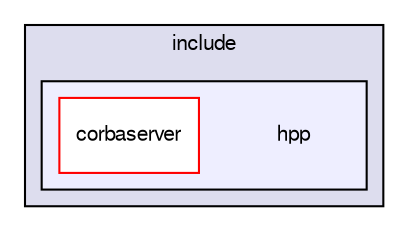 digraph "hpp" {
  compound=true
  node [ fontsize="10", fontname="FreeSans"];
  edge [ labelfontsize="10", labelfontname="FreeSans"];
  subgraph clusterdir_8f2980731aba7ec7b9fcae5764f196e3 {
    graph [ bgcolor="#ddddee", pencolor="black", label="include" fontname="FreeSans", fontsize="10", URL="dir_8f2980731aba7ec7b9fcae5764f196e3.html"]
  subgraph clusterdir_c4acc8125a68a1581c9300f24bbe91b7 {
    graph [ bgcolor="#eeeeff", pencolor="black", label="" URL="dir_c4acc8125a68a1581c9300f24bbe91b7.html"];
    dir_c4acc8125a68a1581c9300f24bbe91b7 [shape=plaintext label="hpp"];
    dir_a343c98083516877116cf70ea0c21067 [shape=box label="corbaserver" color="red" fillcolor="white" style="filled" URL="dir_a343c98083516877116cf70ea0c21067.html"];
  }
  }
}
